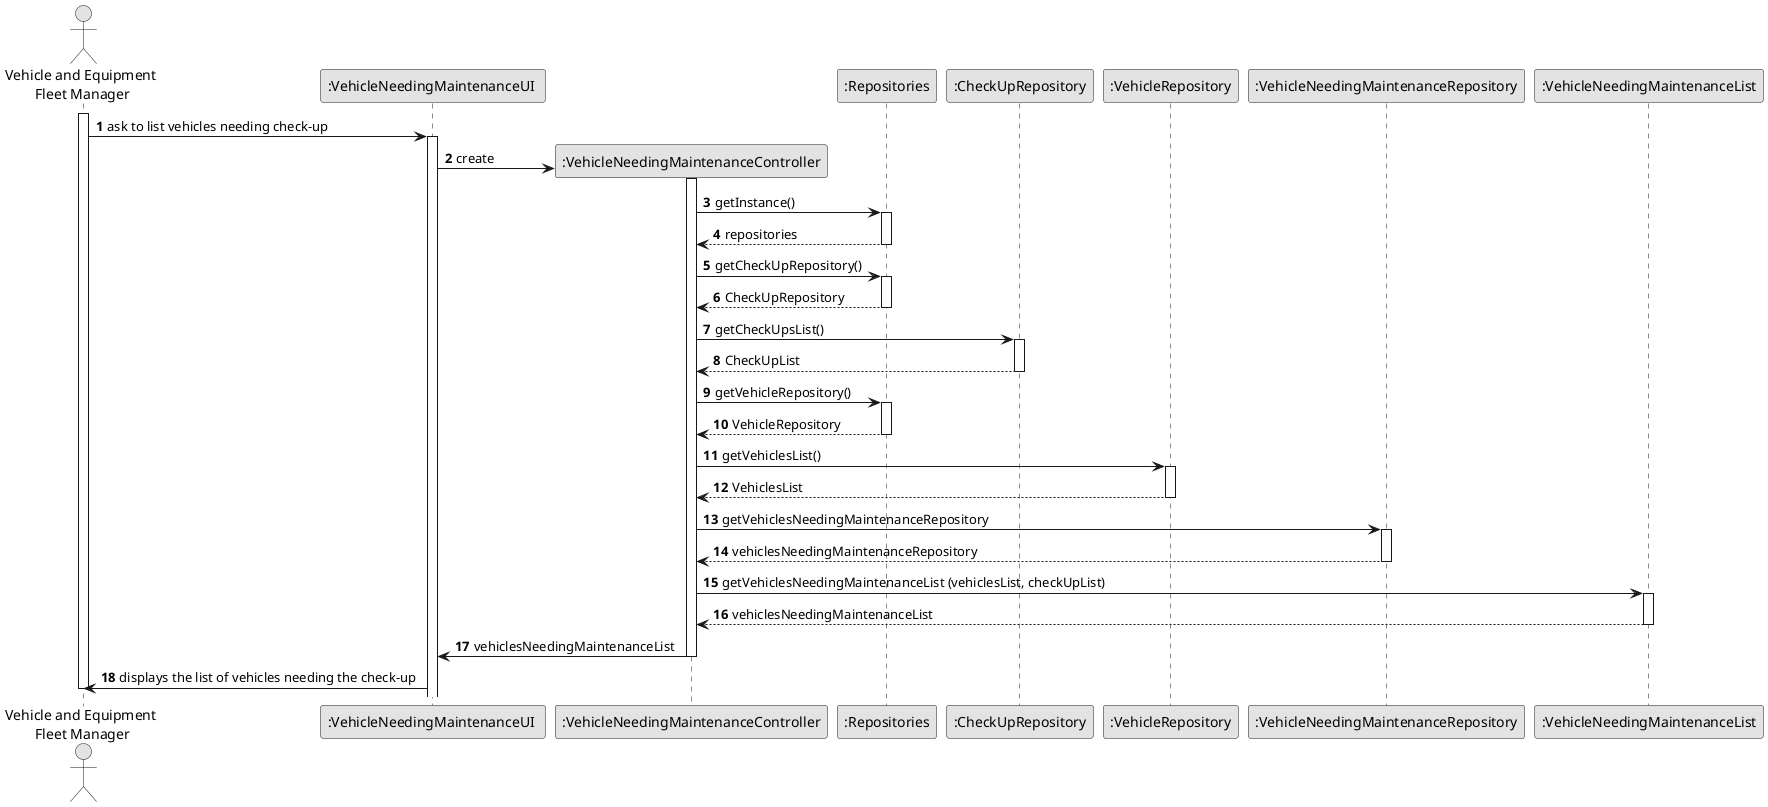 @startuml
skinparam monochrome true
skinparam packageStyle rectangle
skinparam shadowing false

autonumber

actor "Vehicle and Equipment\n Fleet Manager" as VFM
participant ":VehicleNeedingMaintenanceUI " as UI
participant ":VehicleNeedingMaintenanceController" as CTRL
participant ":Repositories" as RepositorySingleton
participant ":CheckUpRepository" as CheckUpRepository
participant ":VehicleRepository" as VR
participant ":VehicleNeedingMaintenanceRepository" as MaintenanceRep
participant ":VehicleNeedingMaintenanceList" as MaintenanceList

activate VFM

        VFM -> UI : ask to list vehicles needing check-up

        activate UI

            UI -> CTRL** : create

            activate CTRL

                CTRL -> RepositorySingleton : getInstance()
                activate RepositorySingleton

                    RepositorySingleton --> CTRL: repositories

                deactivate RepositorySingleton

                CTRL -> RepositorySingleton : getCheckUpRepository()

                activate RepositorySingleton

                    RepositorySingleton --> CTRL: CheckUpRepository

               deactivate RepositorySingleton

                    CTRL -> CheckUpRepository : getCheckUpsList()

               activate CheckUpRepository

               CheckUpRepository --> CTRL: CheckUpList

               deactivate CheckUpRepository

                deactivate CheckUpRepository

                              deactivate RepositorySingleton

                              CTRL -> RepositorySingleton : getVehicleRepository()

                              activate RepositorySingleton

                                  RepositorySingleton --> CTRL: VehicleRepository

                             deactivate RepositorySingleton

                              CTRL -> VR : getVehiclesList()

                              activate VR

                              VR --> CTRL: VehiclesList

                              deactivate VR

                             CTRL -> MaintenanceRep: getVehiclesNeedingMaintenanceRepository

                              activate MaintenanceRep

                             MaintenanceRep --> CTRL: vehiclesNeedingMaintenanceRepository

                              deactivate MaintenanceRep

                              CTRL -> MaintenanceList: getVehiclesNeedingMaintenanceList (vehiclesList, checkUpList)

                              activate MaintenanceList

                              MaintenanceList --> CTRL: vehiclesNeedingMaintenanceList

                              deactivate MaintenanceList

                              CTRL -> UI : vehiclesNeedingMaintenanceList

                          deactivate CTRL

                UI -> VFM : displays the list of vehicles needing the check-up

deactivate VFM

@enduml